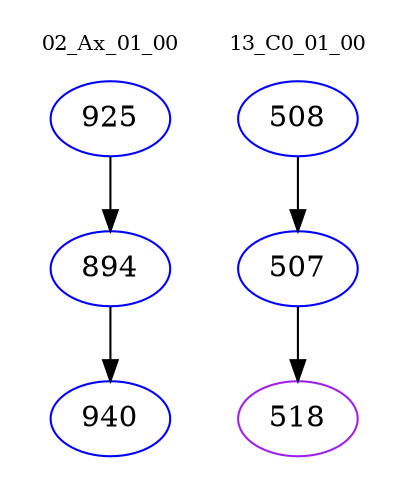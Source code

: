 digraph{
subgraph cluster_0 {
color = white
label = "02_Ax_01_00";
fontsize=10;
T0_925 [label="925", color="blue"]
T0_925 -> T0_894 [color="black"]
T0_894 [label="894", color="blue"]
T0_894 -> T0_940 [color="black"]
T0_940 [label="940", color="blue"]
}
subgraph cluster_1 {
color = white
label = "13_C0_01_00";
fontsize=10;
T1_508 [label="508", color="blue"]
T1_508 -> T1_507 [color="black"]
T1_507 [label="507", color="blue"]
T1_507 -> T1_518 [color="black"]
T1_518 [label="518", color="purple"]
}
}
